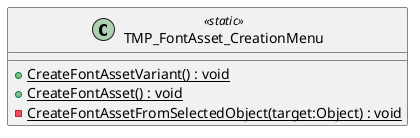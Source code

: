 @startuml
class TMP_FontAsset_CreationMenu <<static>> {
    + {static} CreateFontAssetVariant() : void
    + {static} CreateFontAsset() : void
    {static} - CreateFontAssetFromSelectedObject(target:Object) : void
}
@enduml
